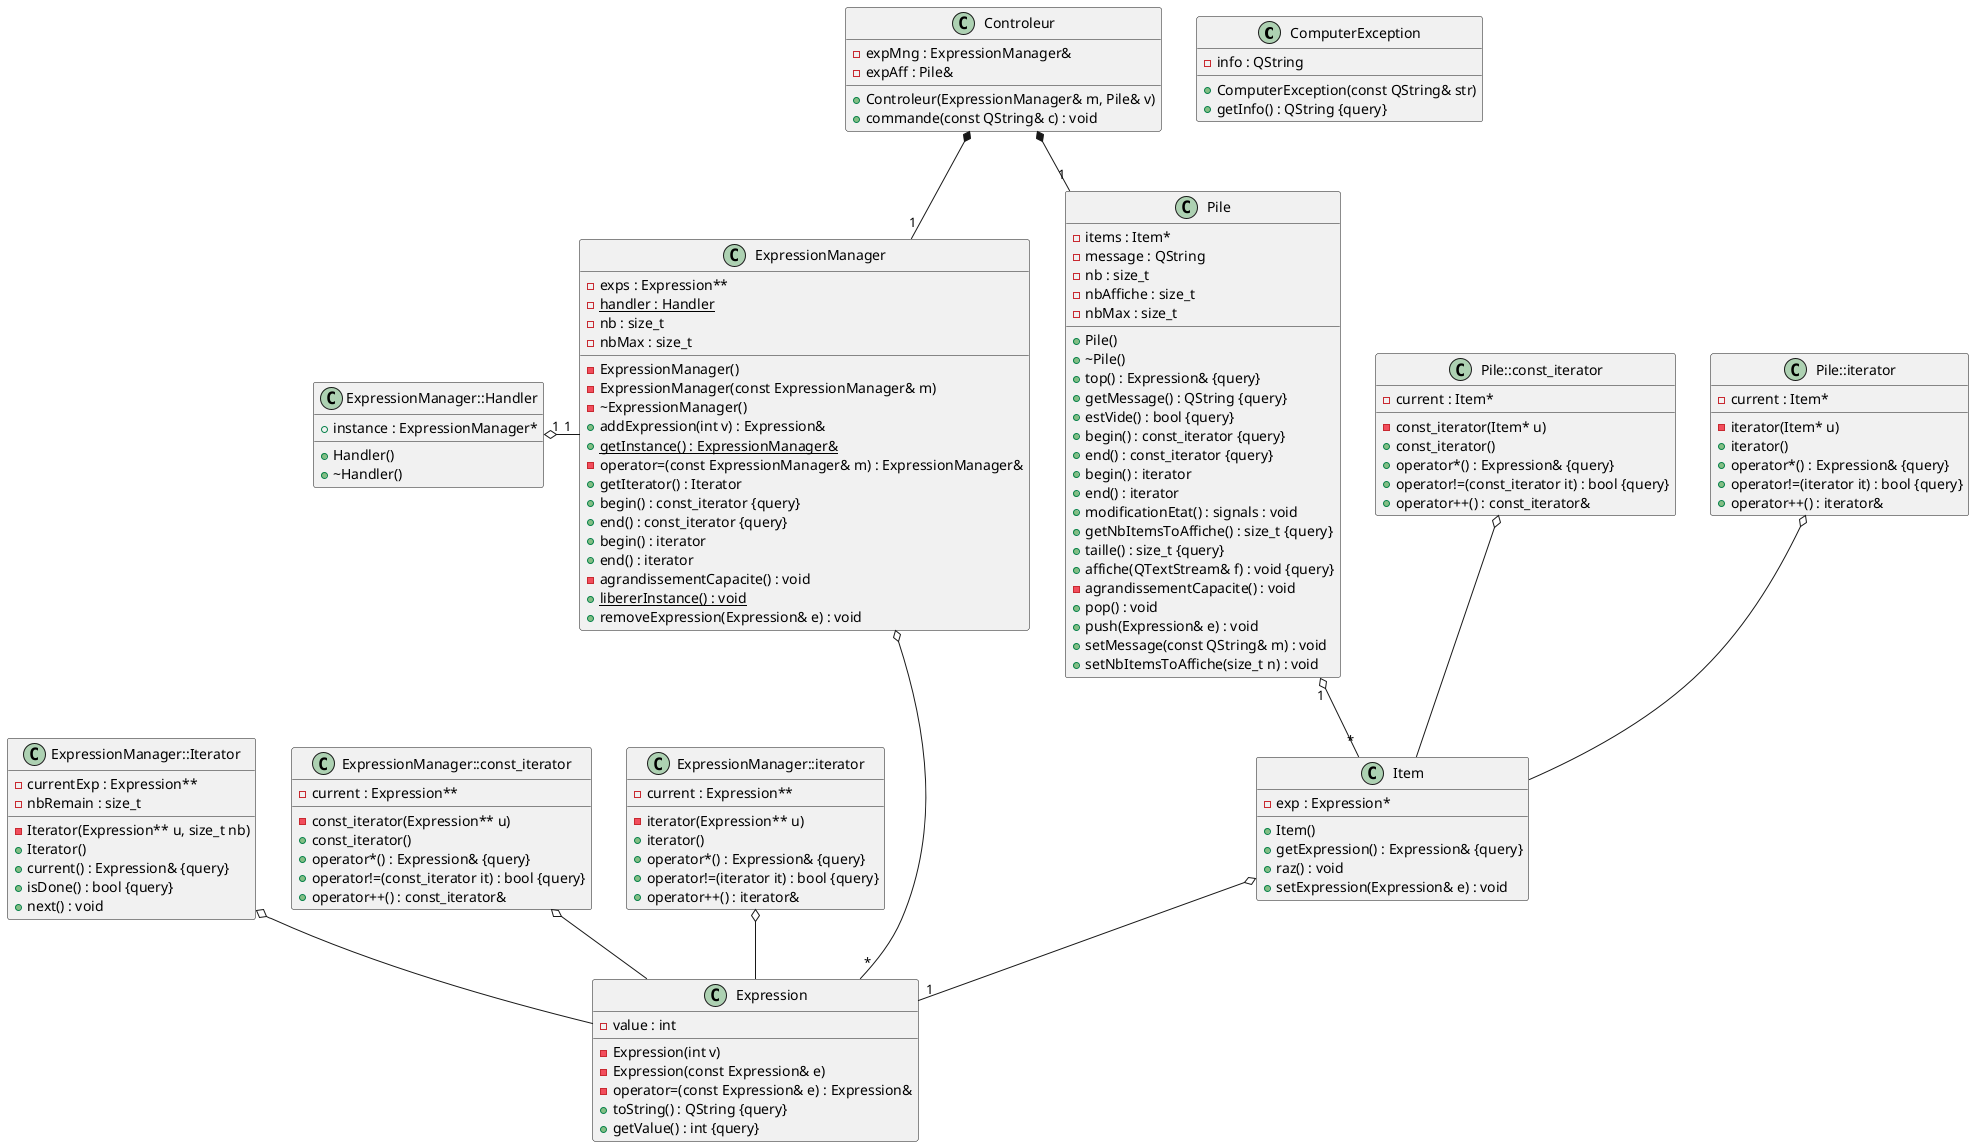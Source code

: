 @startuml
/' Objects '/

class ComputerException {
	+ComputerException(const QString& str)
	+getInfo() : QString {query}
	-info : QString
}


class Controleur {
	+Controleur(ExpressionManager& m, Pile& v)
	-expMng : ExpressionManager&
	-expAff : Pile&
	+commande(const QString& c) : void
}


class Expression {
	-Expression(int v)
	-Expression(const Expression& e)
	-operator=(const Expression& e) : Expression&
	+toString() : QString {query}
	+getValue() : int {query}
	-value : int
}


class ExpressionManager {
	-ExpressionManager()
	-ExpressionManager(const ExpressionManager& m)
	-~ExpressionManager()
	+addExpression(int v) : Expression&
	-exps : Expression**
	+{static} getInstance() : ExpressionManager&
	-operator=(const ExpressionManager& m) : ExpressionManager&
	-{static} handler : Handler
	+getIterator() : Iterator
	+begin() : const_iterator {query}
	+end() : const_iterator {query}
	+begin() : iterator
	+end() : iterator
	-nb : size_t
	-nbMax : size_t
	-agrandissementCapacite() : void
	+{static} libererInstance() : void
	+removeExpression(Expression& e) : void
}


class ExpressionManager::Iterator {
	-Iterator(Expression** u, size_t nb)
	+Iterator()
	+current() : Expression& {query}
	-currentExp : Expression**
	+isDone() : bool {query}
	-nbRemain : size_t
	+next() : void
}

class ExpressionManager::const_iterator {
	-const_iterator(Expression** u)
	+const_iterator()
	+operator*() : Expression& {query}
	-current : Expression**
	+operator!=(const_iterator it) : bool {query}
	+operator++() : const_iterator&
}


class ExpressionManager::iterator {
	-iterator(Expression** u)
	+iterator()
	+operator*() : Expression& {query}
	-current : Expression**
	+operator!=(iterator it) : bool {query}
	+operator++() : iterator&
}


class Item {
	+Item()
	+getExpression() : Expression& {query}
	-exp : Expression*
	+raz() : void
	+setExpression(Expression& e) : void
}


class Pile {
	+Pile()
	+~Pile()
	+top() : Expression& {query}
	-items : Item*
	+getMessage() : QString {query}
	-message : QString
	+estVide() : bool {query}
	+begin() : const_iterator {query}
	+end() : const_iterator {query}
	+begin() : iterator
	+end() : iterator
	+modificationEtat() : signals : void
	+getNbItemsToAffiche() : size_t {query}
	-nb : size_t
	-nbAffiche : size_t
	-nbMax : size_t
	+taille() : size_t {query}
	+affiche(QTextStream& f) : void {query}
	-agrandissementCapacite() : void
	+pop() : void
	+push(Expression& e) : void
	+setMessage(const QString& m) : void
	+setNbItemsToAffiche(size_t n) : void
}


class Pile::const_iterator {
	-const_iterator(Item* u)
	+const_iterator()
	+operator*() : Expression& {query}
	-current : Item*
	+operator!=(const_iterator it) : bool {query}
	+operator++() : const_iterator&
}


class Pile::iterator {
	-iterator(Item* u)
	+iterator()
	+operator*() : Expression& {query}
	-current : Item*
	+operator!=(iterator it) : bool {query}
	+operator++() : iterator&
}


class ExpressionManager::Handler {
	+Handler()
	+~Handler()
	+instance : ExpressionManager*
}





/' Inheritance relationships '/




/' Aggregation relationships '/

Controleur *-- "1" ExpressionManager


Controleur *-- "1" Pile


ExpressionManager o-- "*" Expression


ExpressionManager::Handler "1" o-right- "1" ExpressionManager


ExpressionManager::Iterator o-- Expression


ExpressionManager::const_iterator o-- Expression


ExpressionManager::iterator o-- Expression


Item o-- "1" Expression


Pile "1" o-- "*" Item


Pile::const_iterator o-- Item


Pile::iterator o-- Item





@enduml
